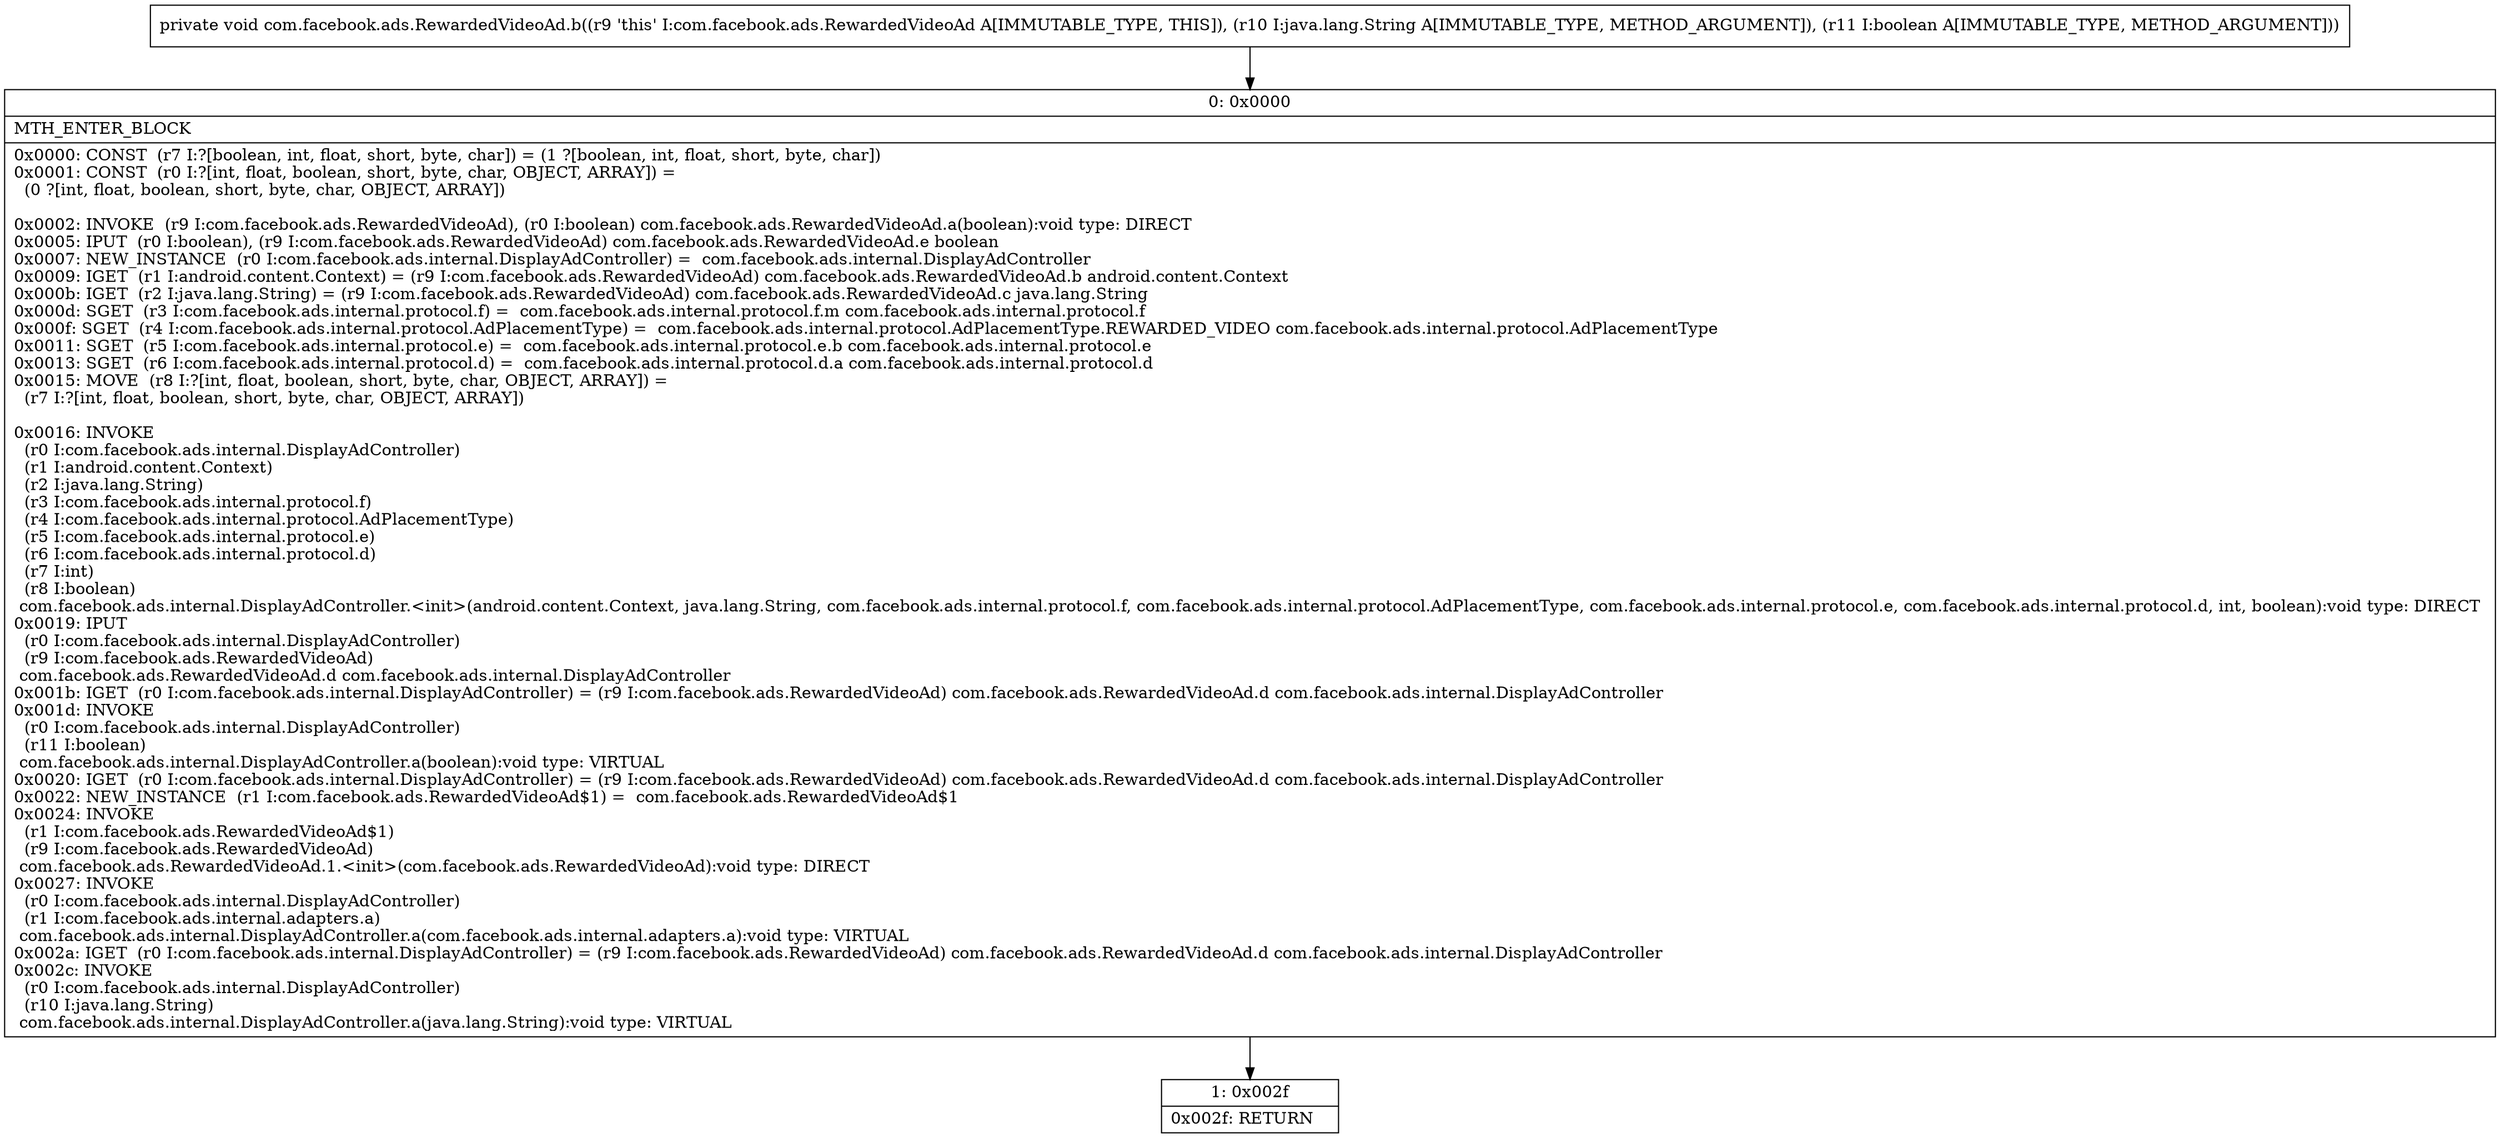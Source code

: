 digraph "CFG forcom.facebook.ads.RewardedVideoAd.b(Ljava\/lang\/String;Z)V" {
Node_0 [shape=record,label="{0\:\ 0x0000|MTH_ENTER_BLOCK\l|0x0000: CONST  (r7 I:?[boolean, int, float, short, byte, char]) = (1 ?[boolean, int, float, short, byte, char]) \l0x0001: CONST  (r0 I:?[int, float, boolean, short, byte, char, OBJECT, ARRAY]) = \l  (0 ?[int, float, boolean, short, byte, char, OBJECT, ARRAY])\l \l0x0002: INVOKE  (r9 I:com.facebook.ads.RewardedVideoAd), (r0 I:boolean) com.facebook.ads.RewardedVideoAd.a(boolean):void type: DIRECT \l0x0005: IPUT  (r0 I:boolean), (r9 I:com.facebook.ads.RewardedVideoAd) com.facebook.ads.RewardedVideoAd.e boolean \l0x0007: NEW_INSTANCE  (r0 I:com.facebook.ads.internal.DisplayAdController) =  com.facebook.ads.internal.DisplayAdController \l0x0009: IGET  (r1 I:android.content.Context) = (r9 I:com.facebook.ads.RewardedVideoAd) com.facebook.ads.RewardedVideoAd.b android.content.Context \l0x000b: IGET  (r2 I:java.lang.String) = (r9 I:com.facebook.ads.RewardedVideoAd) com.facebook.ads.RewardedVideoAd.c java.lang.String \l0x000d: SGET  (r3 I:com.facebook.ads.internal.protocol.f) =  com.facebook.ads.internal.protocol.f.m com.facebook.ads.internal.protocol.f \l0x000f: SGET  (r4 I:com.facebook.ads.internal.protocol.AdPlacementType) =  com.facebook.ads.internal.protocol.AdPlacementType.REWARDED_VIDEO com.facebook.ads.internal.protocol.AdPlacementType \l0x0011: SGET  (r5 I:com.facebook.ads.internal.protocol.e) =  com.facebook.ads.internal.protocol.e.b com.facebook.ads.internal.protocol.e \l0x0013: SGET  (r6 I:com.facebook.ads.internal.protocol.d) =  com.facebook.ads.internal.protocol.d.a com.facebook.ads.internal.protocol.d \l0x0015: MOVE  (r8 I:?[int, float, boolean, short, byte, char, OBJECT, ARRAY]) = \l  (r7 I:?[int, float, boolean, short, byte, char, OBJECT, ARRAY])\l \l0x0016: INVOKE  \l  (r0 I:com.facebook.ads.internal.DisplayAdController)\l  (r1 I:android.content.Context)\l  (r2 I:java.lang.String)\l  (r3 I:com.facebook.ads.internal.protocol.f)\l  (r4 I:com.facebook.ads.internal.protocol.AdPlacementType)\l  (r5 I:com.facebook.ads.internal.protocol.e)\l  (r6 I:com.facebook.ads.internal.protocol.d)\l  (r7 I:int)\l  (r8 I:boolean)\l com.facebook.ads.internal.DisplayAdController.\<init\>(android.content.Context, java.lang.String, com.facebook.ads.internal.protocol.f, com.facebook.ads.internal.protocol.AdPlacementType, com.facebook.ads.internal.protocol.e, com.facebook.ads.internal.protocol.d, int, boolean):void type: DIRECT \l0x0019: IPUT  \l  (r0 I:com.facebook.ads.internal.DisplayAdController)\l  (r9 I:com.facebook.ads.RewardedVideoAd)\l com.facebook.ads.RewardedVideoAd.d com.facebook.ads.internal.DisplayAdController \l0x001b: IGET  (r0 I:com.facebook.ads.internal.DisplayAdController) = (r9 I:com.facebook.ads.RewardedVideoAd) com.facebook.ads.RewardedVideoAd.d com.facebook.ads.internal.DisplayAdController \l0x001d: INVOKE  \l  (r0 I:com.facebook.ads.internal.DisplayAdController)\l  (r11 I:boolean)\l com.facebook.ads.internal.DisplayAdController.a(boolean):void type: VIRTUAL \l0x0020: IGET  (r0 I:com.facebook.ads.internal.DisplayAdController) = (r9 I:com.facebook.ads.RewardedVideoAd) com.facebook.ads.RewardedVideoAd.d com.facebook.ads.internal.DisplayAdController \l0x0022: NEW_INSTANCE  (r1 I:com.facebook.ads.RewardedVideoAd$1) =  com.facebook.ads.RewardedVideoAd$1 \l0x0024: INVOKE  \l  (r1 I:com.facebook.ads.RewardedVideoAd$1)\l  (r9 I:com.facebook.ads.RewardedVideoAd)\l com.facebook.ads.RewardedVideoAd.1.\<init\>(com.facebook.ads.RewardedVideoAd):void type: DIRECT \l0x0027: INVOKE  \l  (r0 I:com.facebook.ads.internal.DisplayAdController)\l  (r1 I:com.facebook.ads.internal.adapters.a)\l com.facebook.ads.internal.DisplayAdController.a(com.facebook.ads.internal.adapters.a):void type: VIRTUAL \l0x002a: IGET  (r0 I:com.facebook.ads.internal.DisplayAdController) = (r9 I:com.facebook.ads.RewardedVideoAd) com.facebook.ads.RewardedVideoAd.d com.facebook.ads.internal.DisplayAdController \l0x002c: INVOKE  \l  (r0 I:com.facebook.ads.internal.DisplayAdController)\l  (r10 I:java.lang.String)\l com.facebook.ads.internal.DisplayAdController.a(java.lang.String):void type: VIRTUAL \l}"];
Node_1 [shape=record,label="{1\:\ 0x002f|0x002f: RETURN   \l}"];
MethodNode[shape=record,label="{private void com.facebook.ads.RewardedVideoAd.b((r9 'this' I:com.facebook.ads.RewardedVideoAd A[IMMUTABLE_TYPE, THIS]), (r10 I:java.lang.String A[IMMUTABLE_TYPE, METHOD_ARGUMENT]), (r11 I:boolean A[IMMUTABLE_TYPE, METHOD_ARGUMENT])) }"];
MethodNode -> Node_0;
Node_0 -> Node_1;
}

